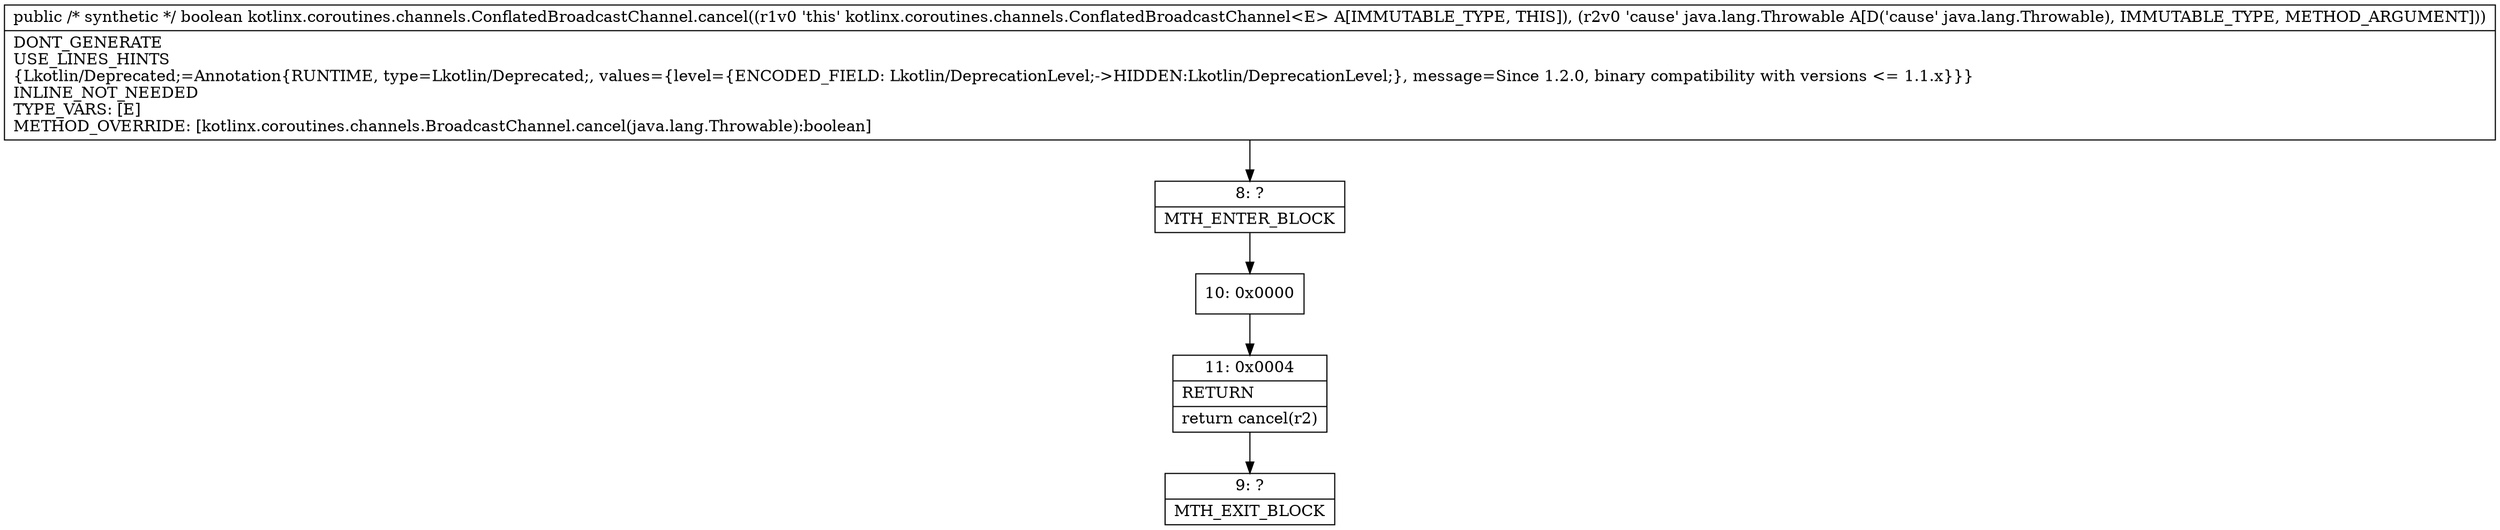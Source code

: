 digraph "CFG forkotlinx.coroutines.channels.ConflatedBroadcastChannel.cancel(Ljava\/lang\/Throwable;)Z" {
Node_8 [shape=record,label="{8\:\ ?|MTH_ENTER_BLOCK\l}"];
Node_10 [shape=record,label="{10\:\ 0x0000}"];
Node_11 [shape=record,label="{11\:\ 0x0004|RETURN\l|return cancel(r2)\l}"];
Node_9 [shape=record,label="{9\:\ ?|MTH_EXIT_BLOCK\l}"];
MethodNode[shape=record,label="{public \/* synthetic *\/ boolean kotlinx.coroutines.channels.ConflatedBroadcastChannel.cancel((r1v0 'this' kotlinx.coroutines.channels.ConflatedBroadcastChannel\<E\> A[IMMUTABLE_TYPE, THIS]), (r2v0 'cause' java.lang.Throwable A[D('cause' java.lang.Throwable), IMMUTABLE_TYPE, METHOD_ARGUMENT]))  | DONT_GENERATE\lUSE_LINES_HINTS\l\{Lkotlin\/Deprecated;=Annotation\{RUNTIME, type=Lkotlin\/Deprecated;, values=\{level=\{ENCODED_FIELD: Lkotlin\/DeprecationLevel;\-\>HIDDEN:Lkotlin\/DeprecationLevel;\}, message=Since 1.2.0, binary compatibility with versions \<= 1.1.x\}\}\}\lINLINE_NOT_NEEDED\lTYPE_VARS: [E]\lMETHOD_OVERRIDE: [kotlinx.coroutines.channels.BroadcastChannel.cancel(java.lang.Throwable):boolean]\l}"];
MethodNode -> Node_8;Node_8 -> Node_10;
Node_10 -> Node_11;
Node_11 -> Node_9;
}


